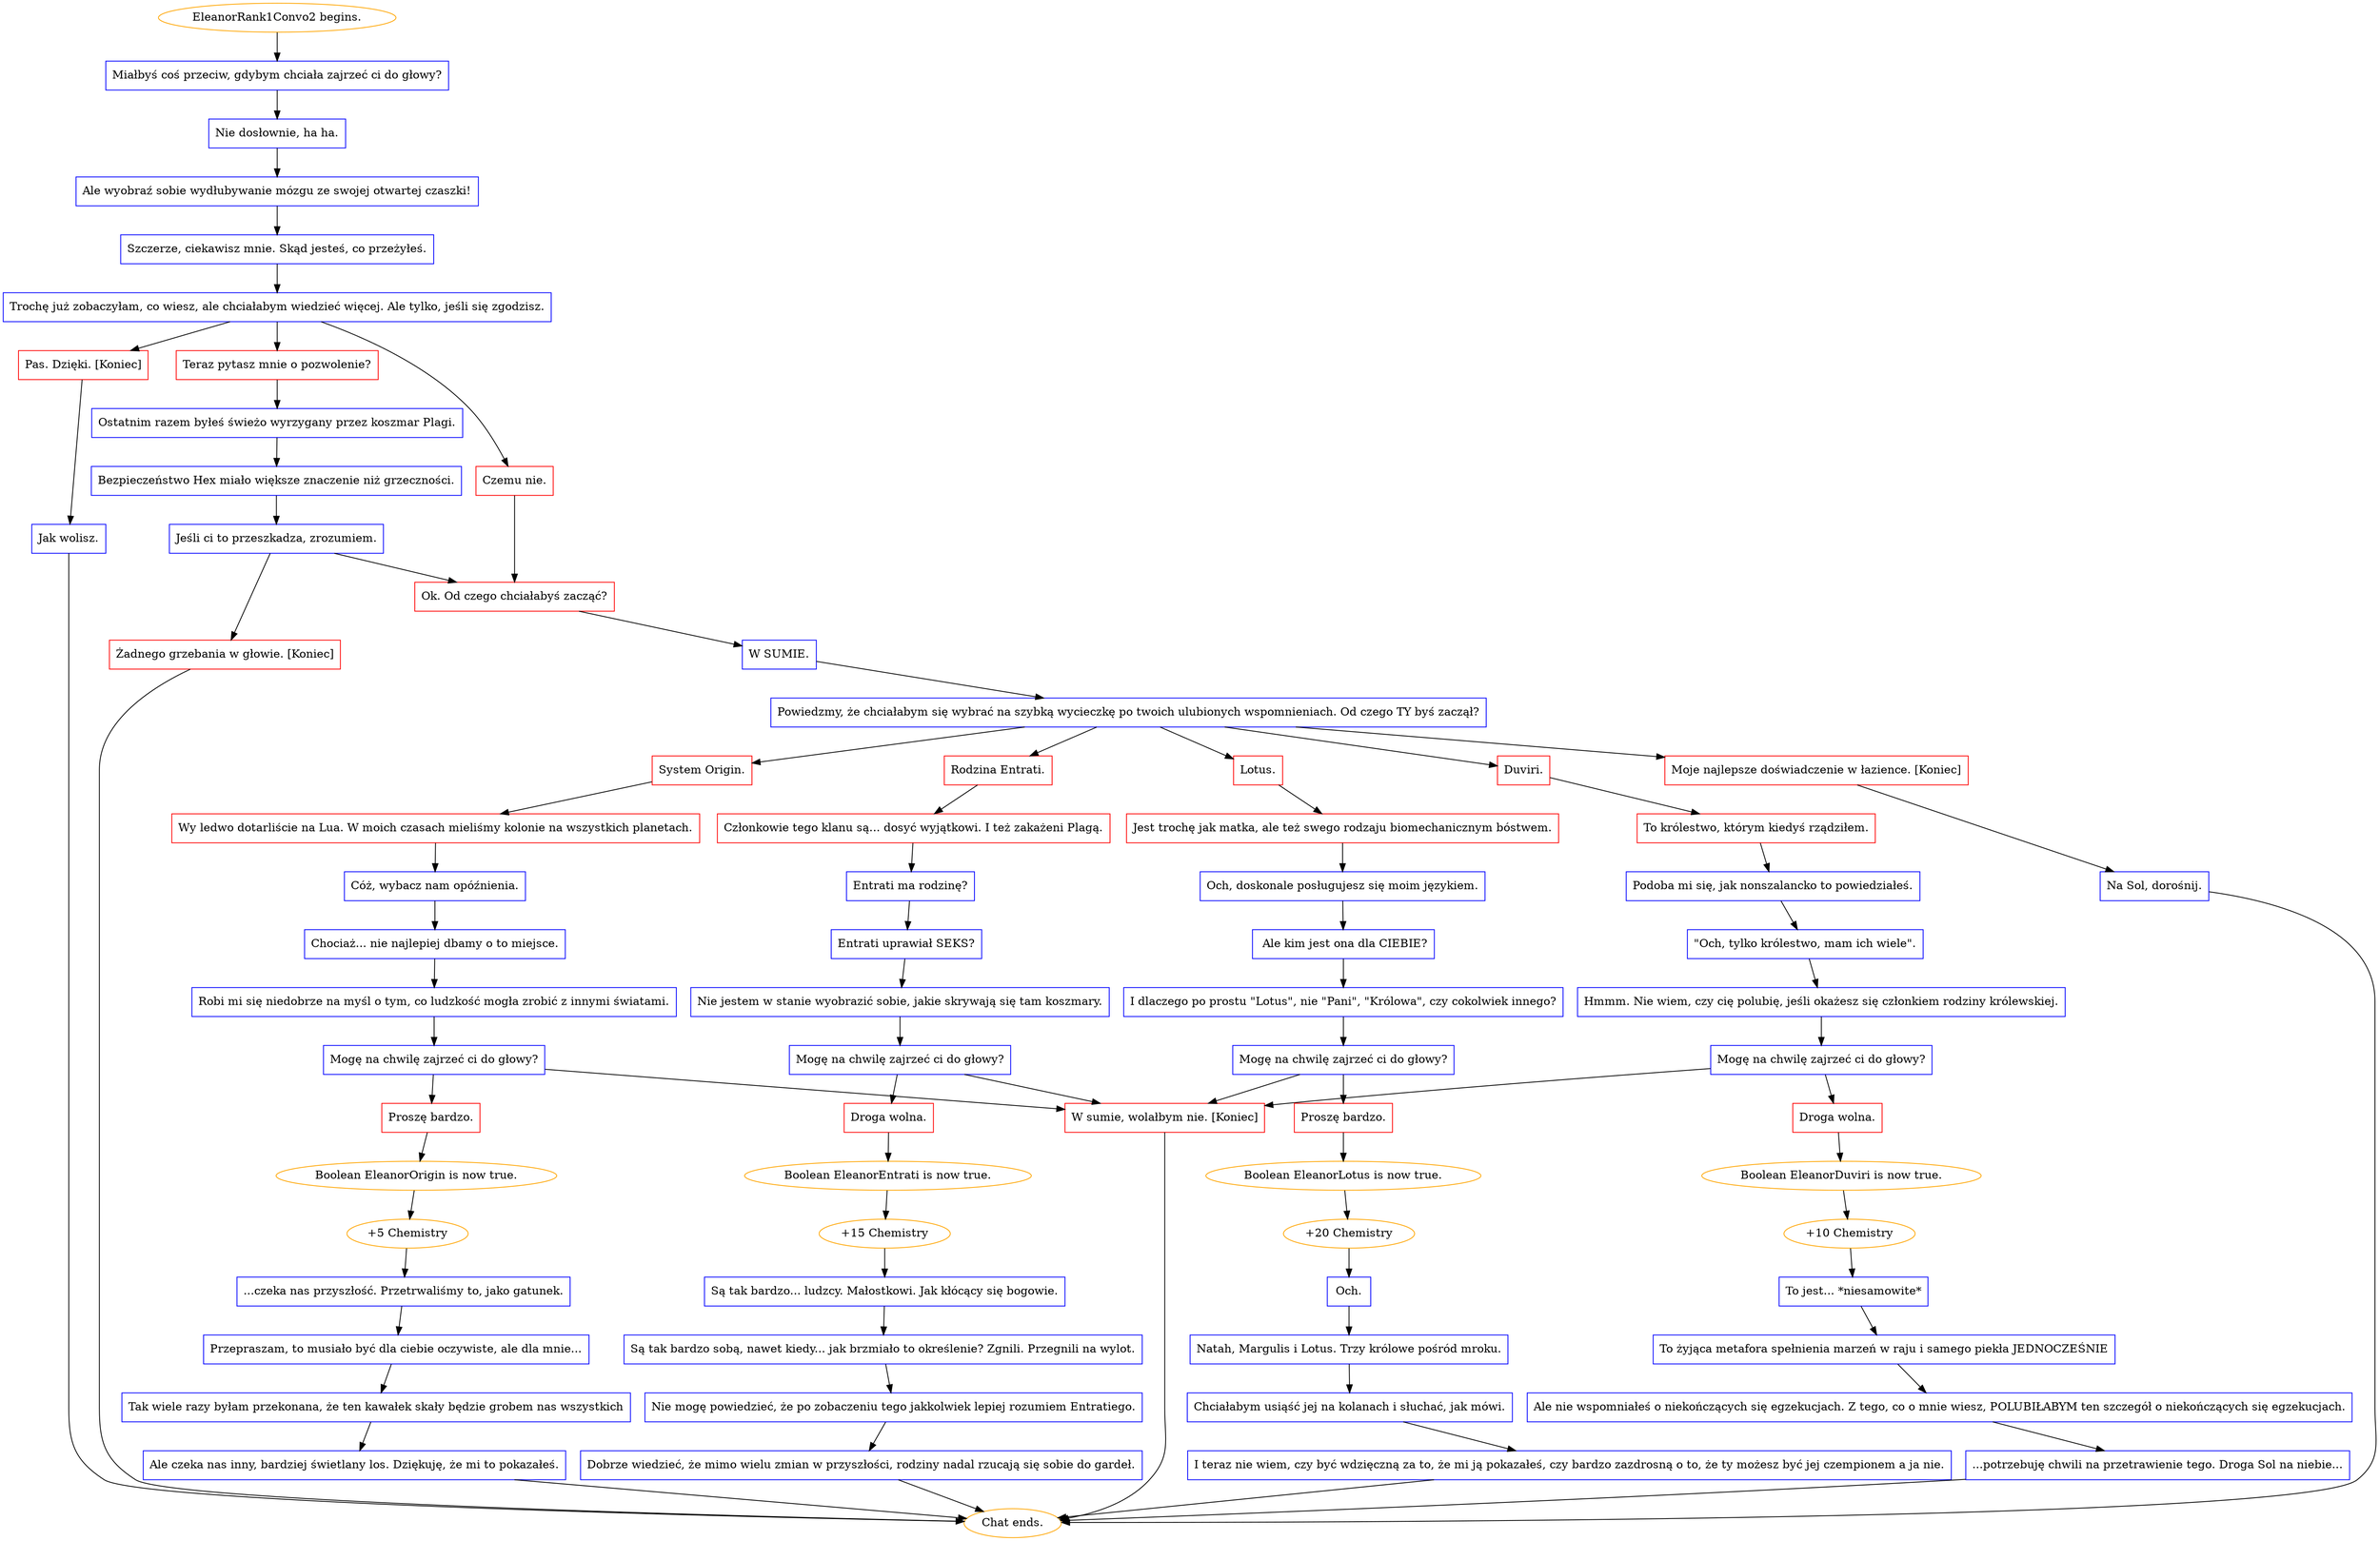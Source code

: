digraph {
	"EleanorRank1Convo2 begins." [color=orange];
		"EleanorRank1Convo2 begins." -> j3203978400;
	j3203978400 [label="Miałbyś coś przeciw, gdybym chciała zajrzeć ci do głowy?",shape=box,color=blue];
		j3203978400 -> j729097499;
	j729097499 [label="Nie dosłownie, ha ha.",shape=box,color=blue];
		j729097499 -> j5032908;
	j5032908 [label="Ale wyobraź sobie wydłubywanie mózgu ze swojej otwartej czaszki!",shape=box,color=blue];
		j5032908 -> j690176277;
	j690176277 [label="Szczerze, ciekawisz mnie. Skąd jesteś, co przeżyłeś.",shape=box,color=blue];
		j690176277 -> j882729715;
	j882729715 [label="Trochę już zobaczyłam, co wiesz, ale chciałabym wiedzieć więcej. Ale tylko, jeśli się zgodzisz.",shape=box,color=blue];
		j882729715 -> j2860772402;
		j882729715 -> j166953772;
		j882729715 -> j412596147;
	j2860772402 [label="Czemu nie.",shape=box,color=red];
		j2860772402 -> j1606285159;
	j166953772 [label="Teraz pytasz mnie o pozwolenie?",shape=box,color=red];
		j166953772 -> j875726076;
	j412596147 [label="Pas. Dzięki. [Koniec]",shape=box,color=red];
		j412596147 -> j2705992386;
	j1606285159 [label="Ok. Od czego chciałabyś zacząć?",shape=box,color=red];
		j1606285159 -> j1412707669;
	j875726076 [label="Ostatnim razem byłeś świeżo wyrzygany przez koszmar Plagi.",shape=box,color=blue];
		j875726076 -> j893406510;
	j2705992386 [label="Jak wolisz.",shape=box,color=blue];
		j2705992386 -> "Chat ends.";
	j1412707669 [label="W SUMIE.",shape=box,color=blue];
		j1412707669 -> j2539788517;
	j893406510 [label="Bezpieczeństwo Hex miało większe znaczenie niż grzeczności.",shape=box,color=blue];
		j893406510 -> j1431884267;
	"Chat ends." [color=orange];
	j2539788517 [label="Powiedzmy, że chciałabym się wybrać na szybką wycieczkę po twoich ulubionych wspomnieniach. Od czego TY byś zaczął?",shape=box,color=blue];
		j2539788517 -> j651094560;
		j2539788517 -> j3882612523;
		j2539788517 -> j1629987437;
		j2539788517 -> j2955919262;
		j2539788517 -> j2140744943;
	j1431884267 [label="Jeśli ci to przeszkadza, zrozumiem.",shape=box,color=blue];
		j1431884267 -> j1606285159;
		j1431884267 -> j2409784889;
	j651094560 [label="Duviri.",shape=box,color=red];
		j651094560 -> j3249666633;
	j3882612523 [label="System Origin.",shape=box,color=red];
		j3882612523 -> j832121192;
	j1629987437 [label="Rodzina Entrati.",shape=box,color=red];
		j1629987437 -> j3130020561;
	j2955919262 [label="Lotus.",shape=box,color=red];
		j2955919262 -> j2884662360;
	j2140744943 [label="Moje najlepsze doświadczenie w łazience. [Koniec]",shape=box,color=red];
		j2140744943 -> j1729910298;
	j2409784889 [label="Żadnego grzebania w głowie. [Koniec]",shape=box,color=red];
		j2409784889 -> "Chat ends.";
	j3249666633 [label="To królestwo, którym kiedyś rządziłem.",shape=box,color=red];
		j3249666633 -> j3726637050;
	j832121192 [label="Wy ledwo dotarliście na Lua. W moich czasach mieliśmy kolonie na wszystkich planetach.",shape=box,color=red];
		j832121192 -> j2942985057;
	j3130020561 [label="Członkowie tego klanu są... dosyć wyjątkowi. I też zakażeni Plagą.",shape=box,color=red];
		j3130020561 -> j2651473517;
	j2884662360 [label="Jest trochę jak matka, ale też swego rodzaju biomechanicznym bóstwem.",shape=box,color=red];
		j2884662360 -> j1817872147;
	j1729910298 [label="Na Sol, dorośnij.",shape=box,color=blue];
		j1729910298 -> "Chat ends.";
	j3726637050 [label="Podoba mi się, jak nonszalancko to powiedziałeś.",shape=box,color=blue];
		j3726637050 -> j712033570;
	j2942985057 [label="Cóż, wybacz nam opóźnienia.",shape=box,color=blue];
		j2942985057 -> j4062796875;
	j2651473517 [label="Entrati ma rodzinę?",shape=box,color=blue];
		j2651473517 -> j2127978157;
	j1817872147 [label="Och, doskonale posługujesz się moim językiem.",shape=box,color=blue];
		j1817872147 -> j1741340688;
	j712033570 [label="\"Och, tylko królestwo, mam ich wiele\".",shape=box,color=blue];
		j712033570 -> j2119888183;
	j4062796875 [label="Chociaż... nie najlepiej dbamy o to miejsce.",shape=box,color=blue];
		j4062796875 -> j3224420644;
	j2127978157 [label="Entrati uprawiał SEKS?",shape=box,color=blue];
		j2127978157 -> j930209342;
	j1741340688 [label=" Ale kim jest ona dla CIEBIE?",shape=box,color=blue];
		j1741340688 -> j3385192940;
	j2119888183 [label="Hmmm. Nie wiem, czy cię polubię, jeśli okażesz się członkiem rodziny królewskiej.",shape=box,color=blue];
		j2119888183 -> j2651524465;
	j3224420644 [label="Robi mi się niedobrze na myśl o tym, co ludzkość mogła zrobić z innymi światami.",shape=box,color=blue];
		j3224420644 -> j1331039590;
	j930209342 [label="Nie jestem w stanie wyobrazić sobie, jakie skrywają się tam koszmary.",shape=box,color=blue];
		j930209342 -> j446755543;
	j3385192940 [label="I dlaczego po prostu \"Lotus\", nie \"Pani\", \"Królowa\", czy cokolwiek innego?",shape=box,color=blue];
		j3385192940 -> j3061525435;
	j2651524465 [label="Mogę na chwilę zajrzeć ci do głowy?",shape=box,color=blue];
		j2651524465 -> j445953888;
		j2651524465 -> j785565810;
	j1331039590 [label="Mogę na chwilę zajrzeć ci do głowy?",shape=box,color=blue];
		j1331039590 -> j2913850802;
		j1331039590 -> j785565810;
	j446755543 [label="Mogę na chwilę zajrzeć ci do głowy?",shape=box,color=blue];
		j446755543 -> j4087305651;
		j446755543 -> j785565810;
	j3061525435 [label="Mogę na chwilę zajrzeć ci do głowy?",shape=box,color=blue];
		j3061525435 -> j1811304709;
		j3061525435 -> j785565810;
	j445953888 [label="Droga wolna.",shape=box,color=red];
		j445953888 -> j3505704738;
	j785565810 [label="W sumie, wolałbym nie. [Koniec]",shape=box,color=red];
		j785565810 -> "Chat ends.";
	j2913850802 [label="Proszę bardzo.",shape=box,color=red];
		j2913850802 -> j810754171;
	j4087305651 [label="Droga wolna.",shape=box,color=red];
		j4087305651 -> j2076563083;
	j1811304709 [label="Proszę bardzo.",shape=box,color=red];
		j1811304709 -> j3684011982;
	j3505704738 [label="Boolean EleanorDuviri is now true.",color=orange];
		j3505704738 -> j1090500554;
	j810754171 [label="Boolean EleanorOrigin is now true.",color=orange];
		j810754171 -> j2673344298;
	j2076563083 [label="Boolean EleanorEntrati is now true.",color=orange];
		j2076563083 -> j1181726557;
	j3684011982 [label="Boolean EleanorLotus is now true.",color=orange];
		j3684011982 -> j997774844;
	j1090500554 [label="+10 Chemistry",color=orange];
		j1090500554 -> j2391303035;
	j2673344298 [label="+5 Chemistry",color=orange];
		j2673344298 -> j3339338820;
	j1181726557 [label="+15 Chemistry",color=orange];
		j1181726557 -> j2728488695;
	j997774844 [label="+20 Chemistry",color=orange];
		j997774844 -> j4107101306;
	j2391303035 [label="To jest... *niesamowite*",shape=box,color=blue];
		j2391303035 -> j1760975417;
	j3339338820 [label="...czeka nas przyszłość. Przetrwaliśmy to, jako gatunek.",shape=box,color=blue];
		j3339338820 -> j3179956462;
	j2728488695 [label="Są tak bardzo... ludzcy. Małostkowi. Jak kłócący się bogowie.",shape=box,color=blue];
		j2728488695 -> j4061945074;
	j4107101306 [label="Och.",shape=box,color=blue];
		j4107101306 -> j601531433;
	j1760975417 [label="To żyjąca metafora spełnienia marzeń w raju i samego piekła JEDNOCZEŚNIE",shape=box,color=blue];
		j1760975417 -> j1343117588;
	j3179956462 [label="Przepraszam, to musiało być dla ciebie oczywiste, ale dla mnie...",shape=box,color=blue];
		j3179956462 -> j3586906730;
	j4061945074 [label="Są tak bardzo sobą, nawet kiedy... jak brzmiało to określenie? Zgnili. Przegnili na wylot.",shape=box,color=blue];
		j4061945074 -> j4127767281;
	j601531433 [label="Natah, Margulis i Lotus. Trzy królowe pośród mroku.",shape=box,color=blue];
		j601531433 -> j4201642064;
	j1343117588 [label="Ale nie wspomniałeś o niekończących się egzekucjach. Z tego, co o mnie wiesz, POLUBIŁABYM ten szczegół o niekończących się egzekucjach.",shape=box,color=blue];
		j1343117588 -> j3659787906;
	j3586906730 [label="Tak wiele razy byłam przekonana, że ten kawałek skały będzie grobem nas wszystkich",shape=box,color=blue];
		j3586906730 -> j1392030119;
	j4127767281 [label="Nie mogę powiedzieć, że po zobaczeniu tego jakkolwiek lepiej rozumiem Entratiego.",shape=box,color=blue];
		j4127767281 -> j3478374469;
	j4201642064 [label="Chciałabym usiąść jej na kolanach i słuchać, jak mówi.",shape=box,color=blue];
		j4201642064 -> j1602381576;
	j3659787906 [label="...potrzebuję chwili na przetrawienie tego. Droga Sol na niebie...",shape=box,color=blue];
		j3659787906 -> "Chat ends.";
	j1392030119 [label="Ale czeka nas inny, bardziej świetlany los. Dziękuję, że mi to pokazałeś.",shape=box,color=blue];
		j1392030119 -> "Chat ends.";
	j3478374469 [label="Dobrze wiedzieć, że mimo wielu zmian w przyszłości, rodziny nadal rzucają się sobie do gardeł.",shape=box,color=blue];
		j3478374469 -> "Chat ends.";
	j1602381576 [label="I teraz nie wiem, czy być wdzięczną za to, że mi ją pokazałeś, czy bardzo zazdrosną o to, że ty możesz być jej czempionem a ja nie.",shape=box,color=blue];
		j1602381576 -> "Chat ends.";
}